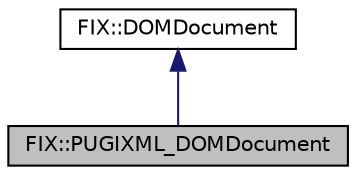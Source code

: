 digraph "FIX::PUGIXML_DOMDocument"
{
  edge [fontname="Helvetica",fontsize="10",labelfontname="Helvetica",labelfontsize="10"];
  node [fontname="Helvetica",fontsize="10",shape=record];
  Node2 [label="FIX::PUGIXML_DOMDocument",height=0.2,width=0.4,color="black", fillcolor="grey75", style="filled", fontcolor="black"];
  Node3 -> Node2 [dir="back",color="midnightblue",fontsize="10",style="solid",fontname="Helvetica"];
  Node3 [label="FIX::DOMDocument",height=0.2,width=0.4,color="black", fillcolor="white", style="filled",URL="$class_f_i_x_1_1_d_o_m_document.html",tooltip="Interface that represents document of underlying XML parser. "];
}
